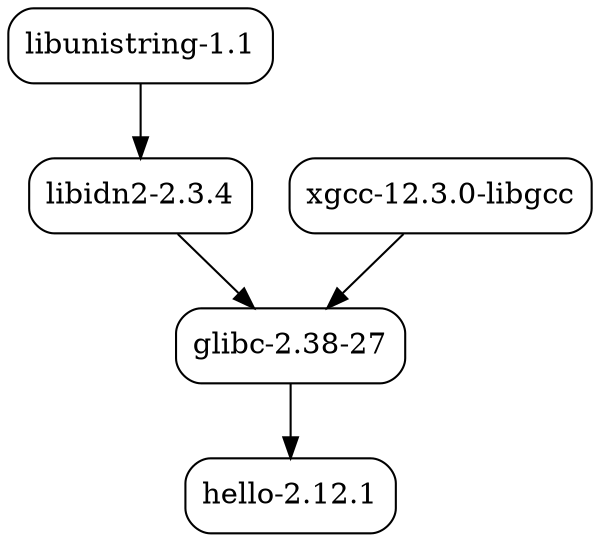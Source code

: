 digraph G {
  node [shape=box, style=rounded];
  
  "sbldylj3clbkc0aqvjjzfa6slp4zdvlj-hello-2.12.1" [label="hello-2.12.1"];
  "qn3ggz5sf3hkjs2c797xf7nan3amdxmp-glibc-2.38-27" [label="glibc-2.38-27"];
  "08n25j4vxyjidjf93fyc15icxwrxm2p8-libidn2-2.3.4" [label="libidn2-2.3.4"];
  "lmidwx4id2q87f4z9aj79xwb03gsmq5j-xgcc-12.3.0-libgcc" [label="xgcc-12.3.0-libgcc"];
  "s2f1sqfsdi4pmh23nfnrh42v17zsvi5y-libunistring-1.1" [label="libunistring-1.1"];

  "qn3ggz5sf3hkjs2c797xf7nan3amdxmp-glibc-2.38-27" -> "sbldylj3clbkc0aqvjjzfa6slp4zdvlj-hello-2.12.1" [color="black"];
  "08n25j4vxyjidjf93fyc15icxwrxm2p8-libidn2-2.3.4" -> "qn3ggz5sf3hkjs2c797xf7nan3amdxmp-glibc-2.38-27" [color="black"];
  "lmidwx4id2q87f4z9aj79xwb03gsmq5j-xgcc-12.3.0-libgcc" -> "qn3ggz5sf3hkjs2c797xf7nan3amdxmp-glibc-2.38-27" [color="black"];
  "s2f1sqfsdi4pmh23nfnrh42v17zsvi5y-libunistring-1.1" -> "08n25j4vxyjidjf93fyc15icxwrxm2p8-libidn2-2.3.4" [color="black"];
}